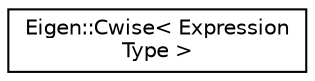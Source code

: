 digraph "Graphical Class Hierarchy"
{
  edge [fontname="Helvetica",fontsize="10",labelfontname="Helvetica",labelfontsize="10"];
  node [fontname="Helvetica",fontsize="10",shape=record];
  rankdir="LR";
  Node1 [label="Eigen::Cwise\< Expression\lType \>",height=0.2,width=0.4,color="black", fillcolor="white", style="filled",URL="$class_eigen_1_1_cwise.html",tooltip="Pseudo expression providing additional coefficient-wise operations. "];
}
